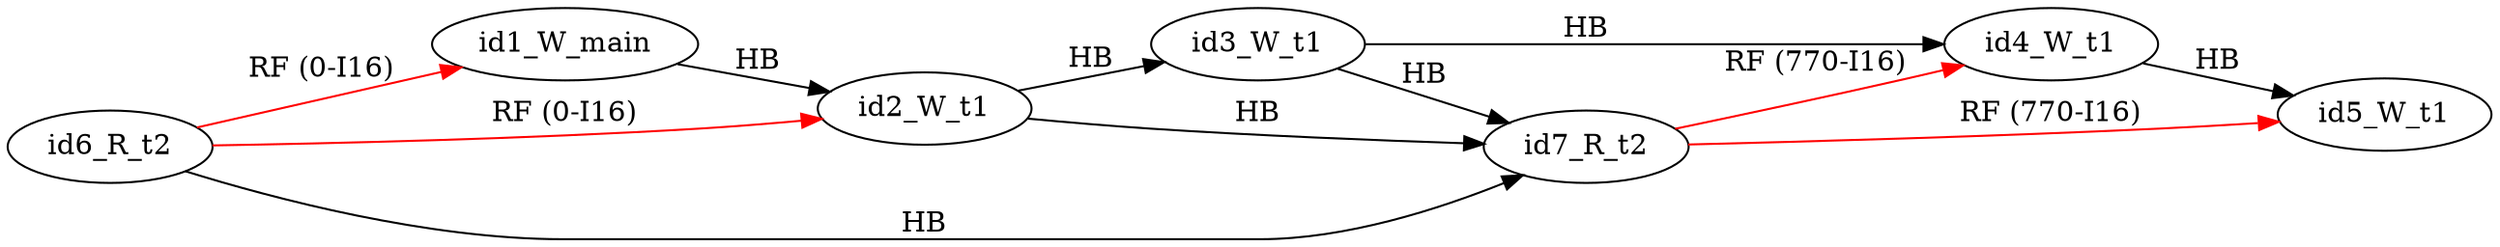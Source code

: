 digraph memory_model {
rankdir=LR;
splines=true; esep=0.5;
id6_R_t2 -> id1_W_main [label = "RF (0-I16)", color="red"];
id6_R_t2 -> id2_W_t1 [label = "RF (0-I16)", color="red"];
id7_R_t2 -> id4_W_t1 [label = "RF (770-I16)", color="red"];
id7_R_t2 -> id5_W_t1 [label = "RF (770-I16)", color="red"];
id2_W_t1 -> id3_W_t1 [label = "HB", color="black"];
id3_W_t1 -> id4_W_t1 [label = "HB", color="black"];
id4_W_t1 -> id5_W_t1 [label = "HB", color="black"];
id6_R_t2 -> id7_R_t2 [label = "HB", color="black"];
id1_W_main -> id2_W_t1 [label = "HB", color="black"];
id2_W_t1 -> id7_R_t2 [label = "HB", color="black"];
id3_W_t1 -> id7_R_t2 [label = "HB", color="black"];
id1_W_main [pos="2.5,8!"]
id2_W_t1 [pos="0,6!"]
id3_W_t1 [pos="0,4!"]
id4_W_t1 [pos="0,2!"]
id5_W_t1 [pos="0,0!"]
id6_R_t2 [pos="5,6!"]
id7_R_t2 [pos="5,4!"]
}